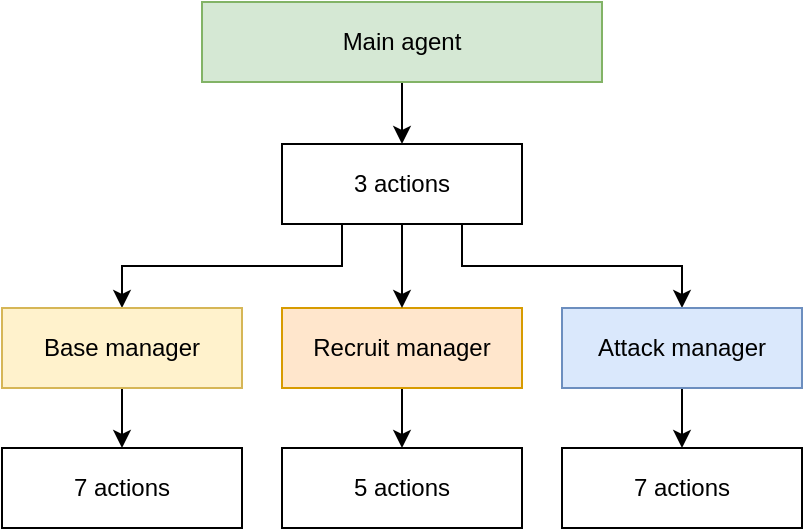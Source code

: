 <mxfile version="25.0.3">
  <diagram name="Page-1" id="oD5jWo_o9-uB4zybnaU-">
    <mxGraphModel dx="880" dy="434" grid="1" gridSize="10" guides="1" tooltips="1" connect="1" arrows="1" fold="1" page="1" pageScale="1" pageWidth="827" pageHeight="1169" math="0" shadow="0">
      <root>
        <mxCell id="0" />
        <mxCell id="1" parent="0" />
        <mxCell id="raZtsu24PhfcnCYuqOcE-5" style="edgeStyle=orthogonalEdgeStyle;rounded=0;orthogonalLoop=1;jettySize=auto;html=1;exitX=0.75;exitY=1;exitDx=0;exitDy=0;entryX=0.5;entryY=0;entryDx=0;entryDy=0;" edge="1" parent="1" source="raZtsu24PhfcnCYuqOcE-15" target="raZtsu24PhfcnCYuqOcE-4">
          <mxGeometry relative="1" as="geometry" />
        </mxCell>
        <mxCell id="raZtsu24PhfcnCYuqOcE-6" style="edgeStyle=orthogonalEdgeStyle;rounded=0;orthogonalLoop=1;jettySize=auto;html=1;exitX=0.5;exitY=1;exitDx=0;exitDy=0;entryX=0.5;entryY=0;entryDx=0;entryDy=0;" edge="1" parent="1" source="raZtsu24PhfcnCYuqOcE-1" target="raZtsu24PhfcnCYuqOcE-15">
          <mxGeometry relative="1" as="geometry" />
        </mxCell>
        <mxCell id="raZtsu24PhfcnCYuqOcE-7" style="edgeStyle=orthogonalEdgeStyle;rounded=0;orthogonalLoop=1;jettySize=auto;html=1;exitX=0.25;exitY=1;exitDx=0;exitDy=0;entryX=0.5;entryY=0;entryDx=0;entryDy=0;" edge="1" parent="1" source="raZtsu24PhfcnCYuqOcE-15" target="raZtsu24PhfcnCYuqOcE-2">
          <mxGeometry relative="1" as="geometry" />
        </mxCell>
        <mxCell id="raZtsu24PhfcnCYuqOcE-1" value="Main agent" style="rounded=0;whiteSpace=wrap;html=1;fillColor=#d5e8d4;strokeColor=#82b366;" vertex="1" parent="1">
          <mxGeometry x="320" y="40" width="200" height="40" as="geometry" />
        </mxCell>
        <mxCell id="raZtsu24PhfcnCYuqOcE-14" style="edgeStyle=orthogonalEdgeStyle;rounded=0;orthogonalLoop=1;jettySize=auto;html=1;exitX=0.5;exitY=1;exitDx=0;exitDy=0;entryX=0.5;entryY=0;entryDx=0;entryDy=0;" edge="1" parent="1" source="raZtsu24PhfcnCYuqOcE-2" target="raZtsu24PhfcnCYuqOcE-13">
          <mxGeometry relative="1" as="geometry" />
        </mxCell>
        <mxCell id="raZtsu24PhfcnCYuqOcE-2" value="Base manager" style="rounded=0;whiteSpace=wrap;html=1;fillColor=#fff2cc;strokeColor=#d6b656;" vertex="1" parent="1">
          <mxGeometry x="220" y="193" width="120" height="40" as="geometry" />
        </mxCell>
        <mxCell id="raZtsu24PhfcnCYuqOcE-12" style="edgeStyle=orthogonalEdgeStyle;rounded=0;orthogonalLoop=1;jettySize=auto;html=1;exitX=0.5;exitY=1;exitDx=0;exitDy=0;entryX=0.5;entryY=0;entryDx=0;entryDy=0;" edge="1" parent="1" source="raZtsu24PhfcnCYuqOcE-3" target="raZtsu24PhfcnCYuqOcE-11">
          <mxGeometry relative="1" as="geometry" />
        </mxCell>
        <mxCell id="raZtsu24PhfcnCYuqOcE-3" value="Recruit manager" style="rounded=0;whiteSpace=wrap;html=1;fillColor=#ffe6cc;strokeColor=#d79b00;" vertex="1" parent="1">
          <mxGeometry x="360" y="193" width="120" height="40" as="geometry" />
        </mxCell>
        <mxCell id="raZtsu24PhfcnCYuqOcE-10" style="edgeStyle=orthogonalEdgeStyle;rounded=0;orthogonalLoop=1;jettySize=auto;html=1;exitX=0.5;exitY=1;exitDx=0;exitDy=0;entryX=0.5;entryY=0;entryDx=0;entryDy=0;" edge="1" parent="1" source="raZtsu24PhfcnCYuqOcE-4" target="raZtsu24PhfcnCYuqOcE-8">
          <mxGeometry relative="1" as="geometry" />
        </mxCell>
        <mxCell id="raZtsu24PhfcnCYuqOcE-4" value="Attack manager" style="rounded=0;whiteSpace=wrap;html=1;fillColor=#dae8fc;strokeColor=#6c8ebf;" vertex="1" parent="1">
          <mxGeometry x="500" y="193" width="120" height="40" as="geometry" />
        </mxCell>
        <mxCell id="raZtsu24PhfcnCYuqOcE-8" value="7 actions" style="rounded=0;whiteSpace=wrap;html=1;" vertex="1" parent="1">
          <mxGeometry x="500" y="263" width="120" height="40" as="geometry" />
        </mxCell>
        <mxCell id="raZtsu24PhfcnCYuqOcE-11" value="5 actions" style="rounded=0;whiteSpace=wrap;html=1;" vertex="1" parent="1">
          <mxGeometry x="360" y="263" width="120" height="40" as="geometry" />
        </mxCell>
        <mxCell id="raZtsu24PhfcnCYuqOcE-13" value="7 actions" style="rounded=0;whiteSpace=wrap;html=1;" vertex="1" parent="1">
          <mxGeometry x="220" y="263" width="120" height="40" as="geometry" />
        </mxCell>
        <mxCell id="raZtsu24PhfcnCYuqOcE-16" style="edgeStyle=orthogonalEdgeStyle;rounded=0;orthogonalLoop=1;jettySize=auto;html=1;exitX=0.5;exitY=1;exitDx=0;exitDy=0;entryX=0.5;entryY=0;entryDx=0;entryDy=0;" edge="1" parent="1" source="raZtsu24PhfcnCYuqOcE-15" target="raZtsu24PhfcnCYuqOcE-3">
          <mxGeometry relative="1" as="geometry" />
        </mxCell>
        <mxCell id="raZtsu24PhfcnCYuqOcE-15" value="3 actions" style="rounded=0;whiteSpace=wrap;html=1;" vertex="1" parent="1">
          <mxGeometry x="360" y="111" width="120" height="40" as="geometry" />
        </mxCell>
      </root>
    </mxGraphModel>
  </diagram>
</mxfile>
